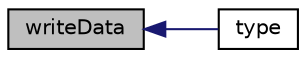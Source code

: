 digraph "writeData"
{
  bgcolor="transparent";
  edge [fontname="Helvetica",fontsize="10",labelfontname="Helvetica",labelfontsize="10"];
  node [fontname="Helvetica",fontsize="10",shape=record];
  rankdir="LR";
  Node1050 [label="writeData",height=0.2,width=0.4,color="black", fillcolor="grey75", style="filled", fontcolor="black"];
  Node1050 -> Node1051 [dir="back",color="midnightblue",fontsize="10",style="solid",fontname="Helvetica"];
  Node1051 [label="type",height=0.2,width=0.4,color="black",URL="$a24701.html#ad96049c6bc3bff103f3fb848232a42f7",tooltip="Runtime type name information. Use cloud type. "];
}
